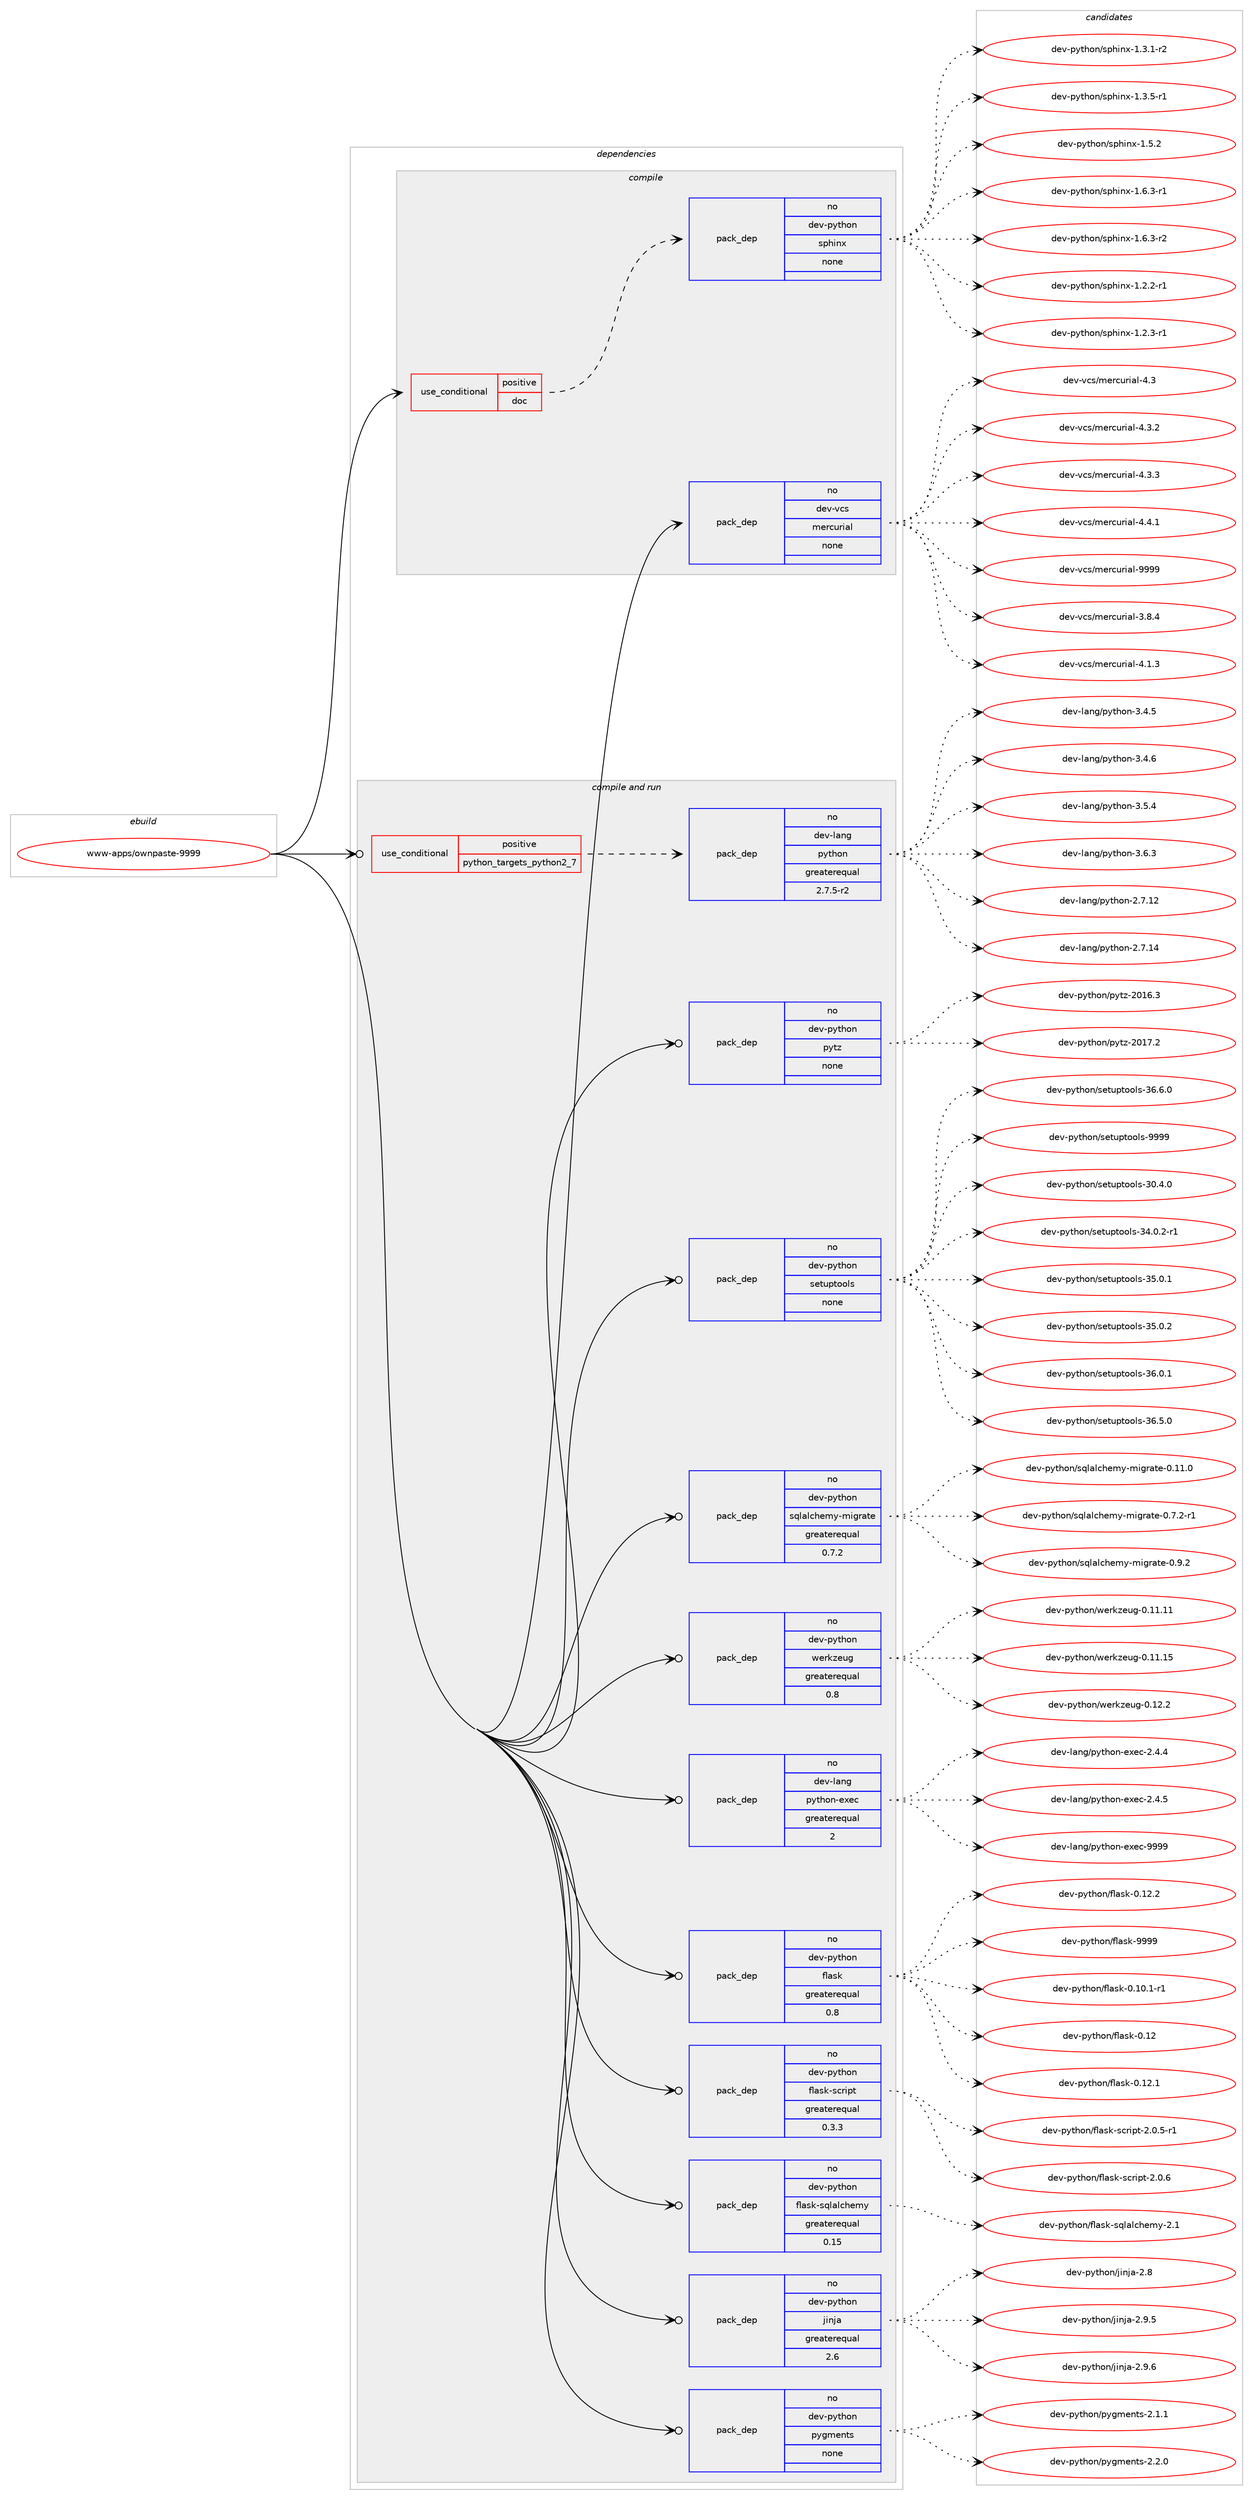 digraph prolog {

# *************
# Graph options
# *************

newrank=true;
concentrate=true;
compound=true;
graph [rankdir=LR,fontname=Helvetica,fontsize=10,ranksep=1.5];#, ranksep=2.5, nodesep=0.2];
edge  [arrowhead=vee];
node  [fontname=Helvetica,fontsize=10];

# **********
# The ebuild
# **********

subgraph cluster_leftcol {
color=gray;
rank=same;
label=<<i>ebuild</i>>;
id [label="www-apps/ownpaste-9999", color=red, width=4, href="../www-apps/ownpaste-9999.svg"];
}

# ****************
# The dependencies
# ****************

subgraph cluster_midcol {
color=gray;
label=<<i>dependencies</i>>;
subgraph cluster_compile {
fillcolor="#eeeeee";
style=filled;
label=<<i>compile</i>>;
subgraph cond119568 {
dependency501712 [label=<<TABLE BORDER="0" CELLBORDER="1" CELLSPACING="0" CELLPADDING="4"><TR><TD ROWSPAN="3" CELLPADDING="10">use_conditional</TD></TR><TR><TD>positive</TD></TR><TR><TD>doc</TD></TR></TABLE>>, shape=none, color=red];
subgraph pack372970 {
dependency501713 [label=<<TABLE BORDER="0" CELLBORDER="1" CELLSPACING="0" CELLPADDING="4" WIDTH="220"><TR><TD ROWSPAN="6" CELLPADDING="30">pack_dep</TD></TR><TR><TD WIDTH="110">no</TD></TR><TR><TD>dev-python</TD></TR><TR><TD>sphinx</TD></TR><TR><TD>none</TD></TR><TR><TD></TD></TR></TABLE>>, shape=none, color=blue];
}
dependency501712:e -> dependency501713:w [weight=20,style="dashed",arrowhead="vee"];
}
id:e -> dependency501712:w [weight=20,style="solid",arrowhead="vee"];
subgraph pack372971 {
dependency501714 [label=<<TABLE BORDER="0" CELLBORDER="1" CELLSPACING="0" CELLPADDING="4" WIDTH="220"><TR><TD ROWSPAN="6" CELLPADDING="30">pack_dep</TD></TR><TR><TD WIDTH="110">no</TD></TR><TR><TD>dev-vcs</TD></TR><TR><TD>mercurial</TD></TR><TR><TD>none</TD></TR><TR><TD></TD></TR></TABLE>>, shape=none, color=blue];
}
id:e -> dependency501714:w [weight=20,style="solid",arrowhead="vee"];
}
subgraph cluster_compileandrun {
fillcolor="#eeeeee";
style=filled;
label=<<i>compile and run</i>>;
subgraph cond119569 {
dependency501715 [label=<<TABLE BORDER="0" CELLBORDER="1" CELLSPACING="0" CELLPADDING="4"><TR><TD ROWSPAN="3" CELLPADDING="10">use_conditional</TD></TR><TR><TD>positive</TD></TR><TR><TD>python_targets_python2_7</TD></TR></TABLE>>, shape=none, color=red];
subgraph pack372972 {
dependency501716 [label=<<TABLE BORDER="0" CELLBORDER="1" CELLSPACING="0" CELLPADDING="4" WIDTH="220"><TR><TD ROWSPAN="6" CELLPADDING="30">pack_dep</TD></TR><TR><TD WIDTH="110">no</TD></TR><TR><TD>dev-lang</TD></TR><TR><TD>python</TD></TR><TR><TD>greaterequal</TD></TR><TR><TD>2.7.5-r2</TD></TR></TABLE>>, shape=none, color=blue];
}
dependency501715:e -> dependency501716:w [weight=20,style="dashed",arrowhead="vee"];
}
id:e -> dependency501715:w [weight=20,style="solid",arrowhead="odotvee"];
subgraph pack372973 {
dependency501717 [label=<<TABLE BORDER="0" CELLBORDER="1" CELLSPACING="0" CELLPADDING="4" WIDTH="220"><TR><TD ROWSPAN="6" CELLPADDING="30">pack_dep</TD></TR><TR><TD WIDTH="110">no</TD></TR><TR><TD>dev-lang</TD></TR><TR><TD>python-exec</TD></TR><TR><TD>greaterequal</TD></TR><TR><TD>2</TD></TR></TABLE>>, shape=none, color=blue];
}
id:e -> dependency501717:w [weight=20,style="solid",arrowhead="odotvee"];
subgraph pack372974 {
dependency501718 [label=<<TABLE BORDER="0" CELLBORDER="1" CELLSPACING="0" CELLPADDING="4" WIDTH="220"><TR><TD ROWSPAN="6" CELLPADDING="30">pack_dep</TD></TR><TR><TD WIDTH="110">no</TD></TR><TR><TD>dev-python</TD></TR><TR><TD>flask</TD></TR><TR><TD>greaterequal</TD></TR><TR><TD>0.8</TD></TR></TABLE>>, shape=none, color=blue];
}
id:e -> dependency501718:w [weight=20,style="solid",arrowhead="odotvee"];
subgraph pack372975 {
dependency501719 [label=<<TABLE BORDER="0" CELLBORDER="1" CELLSPACING="0" CELLPADDING="4" WIDTH="220"><TR><TD ROWSPAN="6" CELLPADDING="30">pack_dep</TD></TR><TR><TD WIDTH="110">no</TD></TR><TR><TD>dev-python</TD></TR><TR><TD>flask-script</TD></TR><TR><TD>greaterequal</TD></TR><TR><TD>0.3.3</TD></TR></TABLE>>, shape=none, color=blue];
}
id:e -> dependency501719:w [weight=20,style="solid",arrowhead="odotvee"];
subgraph pack372976 {
dependency501720 [label=<<TABLE BORDER="0" CELLBORDER="1" CELLSPACING="0" CELLPADDING="4" WIDTH="220"><TR><TD ROWSPAN="6" CELLPADDING="30">pack_dep</TD></TR><TR><TD WIDTH="110">no</TD></TR><TR><TD>dev-python</TD></TR><TR><TD>flask-sqlalchemy</TD></TR><TR><TD>greaterequal</TD></TR><TR><TD>0.15</TD></TR></TABLE>>, shape=none, color=blue];
}
id:e -> dependency501720:w [weight=20,style="solid",arrowhead="odotvee"];
subgraph pack372977 {
dependency501721 [label=<<TABLE BORDER="0" CELLBORDER="1" CELLSPACING="0" CELLPADDING="4" WIDTH="220"><TR><TD ROWSPAN="6" CELLPADDING="30">pack_dep</TD></TR><TR><TD WIDTH="110">no</TD></TR><TR><TD>dev-python</TD></TR><TR><TD>jinja</TD></TR><TR><TD>greaterequal</TD></TR><TR><TD>2.6</TD></TR></TABLE>>, shape=none, color=blue];
}
id:e -> dependency501721:w [weight=20,style="solid",arrowhead="odotvee"];
subgraph pack372978 {
dependency501722 [label=<<TABLE BORDER="0" CELLBORDER="1" CELLSPACING="0" CELLPADDING="4" WIDTH="220"><TR><TD ROWSPAN="6" CELLPADDING="30">pack_dep</TD></TR><TR><TD WIDTH="110">no</TD></TR><TR><TD>dev-python</TD></TR><TR><TD>pygments</TD></TR><TR><TD>none</TD></TR><TR><TD></TD></TR></TABLE>>, shape=none, color=blue];
}
id:e -> dependency501722:w [weight=20,style="solid",arrowhead="odotvee"];
subgraph pack372979 {
dependency501723 [label=<<TABLE BORDER="0" CELLBORDER="1" CELLSPACING="0" CELLPADDING="4" WIDTH="220"><TR><TD ROWSPAN="6" CELLPADDING="30">pack_dep</TD></TR><TR><TD WIDTH="110">no</TD></TR><TR><TD>dev-python</TD></TR><TR><TD>pytz</TD></TR><TR><TD>none</TD></TR><TR><TD></TD></TR></TABLE>>, shape=none, color=blue];
}
id:e -> dependency501723:w [weight=20,style="solid",arrowhead="odotvee"];
subgraph pack372980 {
dependency501724 [label=<<TABLE BORDER="0" CELLBORDER="1" CELLSPACING="0" CELLPADDING="4" WIDTH="220"><TR><TD ROWSPAN="6" CELLPADDING="30">pack_dep</TD></TR><TR><TD WIDTH="110">no</TD></TR><TR><TD>dev-python</TD></TR><TR><TD>setuptools</TD></TR><TR><TD>none</TD></TR><TR><TD></TD></TR></TABLE>>, shape=none, color=blue];
}
id:e -> dependency501724:w [weight=20,style="solid",arrowhead="odotvee"];
subgraph pack372981 {
dependency501725 [label=<<TABLE BORDER="0" CELLBORDER="1" CELLSPACING="0" CELLPADDING="4" WIDTH="220"><TR><TD ROWSPAN="6" CELLPADDING="30">pack_dep</TD></TR><TR><TD WIDTH="110">no</TD></TR><TR><TD>dev-python</TD></TR><TR><TD>sqlalchemy-migrate</TD></TR><TR><TD>greaterequal</TD></TR><TR><TD>0.7.2</TD></TR></TABLE>>, shape=none, color=blue];
}
id:e -> dependency501725:w [weight=20,style="solid",arrowhead="odotvee"];
subgraph pack372982 {
dependency501726 [label=<<TABLE BORDER="0" CELLBORDER="1" CELLSPACING="0" CELLPADDING="4" WIDTH="220"><TR><TD ROWSPAN="6" CELLPADDING="30">pack_dep</TD></TR><TR><TD WIDTH="110">no</TD></TR><TR><TD>dev-python</TD></TR><TR><TD>werkzeug</TD></TR><TR><TD>greaterequal</TD></TR><TR><TD>0.8</TD></TR></TABLE>>, shape=none, color=blue];
}
id:e -> dependency501726:w [weight=20,style="solid",arrowhead="odotvee"];
}
subgraph cluster_run {
fillcolor="#eeeeee";
style=filled;
label=<<i>run</i>>;
}
}

# **************
# The candidates
# **************

subgraph cluster_choices {
rank=same;
color=gray;
label=<<i>candidates</i>>;

subgraph choice372970 {
color=black;
nodesep=1;
choice10010111845112121116104111110471151121041051101204549465046504511449 [label="dev-python/sphinx-1.2.2-r1", color=red, width=4,href="../dev-python/sphinx-1.2.2-r1.svg"];
choice10010111845112121116104111110471151121041051101204549465046514511449 [label="dev-python/sphinx-1.2.3-r1", color=red, width=4,href="../dev-python/sphinx-1.2.3-r1.svg"];
choice10010111845112121116104111110471151121041051101204549465146494511450 [label="dev-python/sphinx-1.3.1-r2", color=red, width=4,href="../dev-python/sphinx-1.3.1-r2.svg"];
choice10010111845112121116104111110471151121041051101204549465146534511449 [label="dev-python/sphinx-1.3.5-r1", color=red, width=4,href="../dev-python/sphinx-1.3.5-r1.svg"];
choice1001011184511212111610411111047115112104105110120454946534650 [label="dev-python/sphinx-1.5.2", color=red, width=4,href="../dev-python/sphinx-1.5.2.svg"];
choice10010111845112121116104111110471151121041051101204549465446514511449 [label="dev-python/sphinx-1.6.3-r1", color=red, width=4,href="../dev-python/sphinx-1.6.3-r1.svg"];
choice10010111845112121116104111110471151121041051101204549465446514511450 [label="dev-python/sphinx-1.6.3-r2", color=red, width=4,href="../dev-python/sphinx-1.6.3-r2.svg"];
dependency501713:e -> choice10010111845112121116104111110471151121041051101204549465046504511449:w [style=dotted,weight="100"];
dependency501713:e -> choice10010111845112121116104111110471151121041051101204549465046514511449:w [style=dotted,weight="100"];
dependency501713:e -> choice10010111845112121116104111110471151121041051101204549465146494511450:w [style=dotted,weight="100"];
dependency501713:e -> choice10010111845112121116104111110471151121041051101204549465146534511449:w [style=dotted,weight="100"];
dependency501713:e -> choice1001011184511212111610411111047115112104105110120454946534650:w [style=dotted,weight="100"];
dependency501713:e -> choice10010111845112121116104111110471151121041051101204549465446514511449:w [style=dotted,weight="100"];
dependency501713:e -> choice10010111845112121116104111110471151121041051101204549465446514511450:w [style=dotted,weight="100"];
}
subgraph choice372971 {
color=black;
nodesep=1;
choice1001011184511899115471091011149911711410597108455146564652 [label="dev-vcs/mercurial-3.8.4", color=red, width=4,href="../dev-vcs/mercurial-3.8.4.svg"];
choice1001011184511899115471091011149911711410597108455246494651 [label="dev-vcs/mercurial-4.1.3", color=red, width=4,href="../dev-vcs/mercurial-4.1.3.svg"];
choice100101118451189911547109101114991171141059710845524651 [label="dev-vcs/mercurial-4.3", color=red, width=4,href="../dev-vcs/mercurial-4.3.svg"];
choice1001011184511899115471091011149911711410597108455246514650 [label="dev-vcs/mercurial-4.3.2", color=red, width=4,href="../dev-vcs/mercurial-4.3.2.svg"];
choice1001011184511899115471091011149911711410597108455246514651 [label="dev-vcs/mercurial-4.3.3", color=red, width=4,href="../dev-vcs/mercurial-4.3.3.svg"];
choice1001011184511899115471091011149911711410597108455246524649 [label="dev-vcs/mercurial-4.4.1", color=red, width=4,href="../dev-vcs/mercurial-4.4.1.svg"];
choice10010111845118991154710910111499117114105971084557575757 [label="dev-vcs/mercurial-9999", color=red, width=4,href="../dev-vcs/mercurial-9999.svg"];
dependency501714:e -> choice1001011184511899115471091011149911711410597108455146564652:w [style=dotted,weight="100"];
dependency501714:e -> choice1001011184511899115471091011149911711410597108455246494651:w [style=dotted,weight="100"];
dependency501714:e -> choice100101118451189911547109101114991171141059710845524651:w [style=dotted,weight="100"];
dependency501714:e -> choice1001011184511899115471091011149911711410597108455246514650:w [style=dotted,weight="100"];
dependency501714:e -> choice1001011184511899115471091011149911711410597108455246514651:w [style=dotted,weight="100"];
dependency501714:e -> choice1001011184511899115471091011149911711410597108455246524649:w [style=dotted,weight="100"];
dependency501714:e -> choice10010111845118991154710910111499117114105971084557575757:w [style=dotted,weight="100"];
}
subgraph choice372972 {
color=black;
nodesep=1;
choice10010111845108971101034711212111610411111045504655464950 [label="dev-lang/python-2.7.12", color=red, width=4,href="../dev-lang/python-2.7.12.svg"];
choice10010111845108971101034711212111610411111045504655464952 [label="dev-lang/python-2.7.14", color=red, width=4,href="../dev-lang/python-2.7.14.svg"];
choice100101118451089711010347112121116104111110455146524653 [label="dev-lang/python-3.4.5", color=red, width=4,href="../dev-lang/python-3.4.5.svg"];
choice100101118451089711010347112121116104111110455146524654 [label="dev-lang/python-3.4.6", color=red, width=4,href="../dev-lang/python-3.4.6.svg"];
choice100101118451089711010347112121116104111110455146534652 [label="dev-lang/python-3.5.4", color=red, width=4,href="../dev-lang/python-3.5.4.svg"];
choice100101118451089711010347112121116104111110455146544651 [label="dev-lang/python-3.6.3", color=red, width=4,href="../dev-lang/python-3.6.3.svg"];
dependency501716:e -> choice10010111845108971101034711212111610411111045504655464950:w [style=dotted,weight="100"];
dependency501716:e -> choice10010111845108971101034711212111610411111045504655464952:w [style=dotted,weight="100"];
dependency501716:e -> choice100101118451089711010347112121116104111110455146524653:w [style=dotted,weight="100"];
dependency501716:e -> choice100101118451089711010347112121116104111110455146524654:w [style=dotted,weight="100"];
dependency501716:e -> choice100101118451089711010347112121116104111110455146534652:w [style=dotted,weight="100"];
dependency501716:e -> choice100101118451089711010347112121116104111110455146544651:w [style=dotted,weight="100"];
}
subgraph choice372973 {
color=black;
nodesep=1;
choice1001011184510897110103471121211161041111104510112010199455046524652 [label="dev-lang/python-exec-2.4.4", color=red, width=4,href="../dev-lang/python-exec-2.4.4.svg"];
choice1001011184510897110103471121211161041111104510112010199455046524653 [label="dev-lang/python-exec-2.4.5", color=red, width=4,href="../dev-lang/python-exec-2.4.5.svg"];
choice10010111845108971101034711212111610411111045101120101994557575757 [label="dev-lang/python-exec-9999", color=red, width=4,href="../dev-lang/python-exec-9999.svg"];
dependency501717:e -> choice1001011184510897110103471121211161041111104510112010199455046524652:w [style=dotted,weight="100"];
dependency501717:e -> choice1001011184510897110103471121211161041111104510112010199455046524653:w [style=dotted,weight="100"];
dependency501717:e -> choice10010111845108971101034711212111610411111045101120101994557575757:w [style=dotted,weight="100"];
}
subgraph choice372974 {
color=black;
nodesep=1;
choice100101118451121211161041111104710210897115107454846494846494511449 [label="dev-python/flask-0.10.1-r1", color=red, width=4,href="../dev-python/flask-0.10.1-r1.svg"];
choice1001011184511212111610411111047102108971151074548464950 [label="dev-python/flask-0.12", color=red, width=4,href="../dev-python/flask-0.12.svg"];
choice10010111845112121116104111110471021089711510745484649504649 [label="dev-python/flask-0.12.1", color=red, width=4,href="../dev-python/flask-0.12.1.svg"];
choice10010111845112121116104111110471021089711510745484649504650 [label="dev-python/flask-0.12.2", color=red, width=4,href="../dev-python/flask-0.12.2.svg"];
choice1001011184511212111610411111047102108971151074557575757 [label="dev-python/flask-9999", color=red, width=4,href="../dev-python/flask-9999.svg"];
dependency501718:e -> choice100101118451121211161041111104710210897115107454846494846494511449:w [style=dotted,weight="100"];
dependency501718:e -> choice1001011184511212111610411111047102108971151074548464950:w [style=dotted,weight="100"];
dependency501718:e -> choice10010111845112121116104111110471021089711510745484649504649:w [style=dotted,weight="100"];
dependency501718:e -> choice10010111845112121116104111110471021089711510745484649504650:w [style=dotted,weight="100"];
dependency501718:e -> choice1001011184511212111610411111047102108971151074557575757:w [style=dotted,weight="100"];
}
subgraph choice372975 {
color=black;
nodesep=1;
choice10010111845112121116104111110471021089711510745115991141051121164550464846534511449 [label="dev-python/flask-script-2.0.5-r1", color=red, width=4,href="../dev-python/flask-script-2.0.5-r1.svg"];
choice1001011184511212111610411111047102108971151074511599114105112116455046484654 [label="dev-python/flask-script-2.0.6", color=red, width=4,href="../dev-python/flask-script-2.0.6.svg"];
dependency501719:e -> choice10010111845112121116104111110471021089711510745115991141051121164550464846534511449:w [style=dotted,weight="100"];
dependency501719:e -> choice1001011184511212111610411111047102108971151074511599114105112116455046484654:w [style=dotted,weight="100"];
}
subgraph choice372976 {
color=black;
nodesep=1;
choice10010111845112121116104111110471021089711510745115113108971089910410110912145504649 [label="dev-python/flask-sqlalchemy-2.1", color=red, width=4,href="../dev-python/flask-sqlalchemy-2.1.svg"];
dependency501720:e -> choice10010111845112121116104111110471021089711510745115113108971089910410110912145504649:w [style=dotted,weight="100"];
}
subgraph choice372977 {
color=black;
nodesep=1;
choice10010111845112121116104111110471061051101069745504656 [label="dev-python/jinja-2.8", color=red, width=4,href="../dev-python/jinja-2.8.svg"];
choice100101118451121211161041111104710610511010697455046574653 [label="dev-python/jinja-2.9.5", color=red, width=4,href="../dev-python/jinja-2.9.5.svg"];
choice100101118451121211161041111104710610511010697455046574654 [label="dev-python/jinja-2.9.6", color=red, width=4,href="../dev-python/jinja-2.9.6.svg"];
dependency501721:e -> choice10010111845112121116104111110471061051101069745504656:w [style=dotted,weight="100"];
dependency501721:e -> choice100101118451121211161041111104710610511010697455046574653:w [style=dotted,weight="100"];
dependency501721:e -> choice100101118451121211161041111104710610511010697455046574654:w [style=dotted,weight="100"];
}
subgraph choice372978 {
color=black;
nodesep=1;
choice1001011184511212111610411111047112121103109101110116115455046494649 [label="dev-python/pygments-2.1.1", color=red, width=4,href="../dev-python/pygments-2.1.1.svg"];
choice1001011184511212111610411111047112121103109101110116115455046504648 [label="dev-python/pygments-2.2.0", color=red, width=4,href="../dev-python/pygments-2.2.0.svg"];
dependency501722:e -> choice1001011184511212111610411111047112121103109101110116115455046494649:w [style=dotted,weight="100"];
dependency501722:e -> choice1001011184511212111610411111047112121103109101110116115455046504648:w [style=dotted,weight="100"];
}
subgraph choice372979 {
color=black;
nodesep=1;
choice100101118451121211161041111104711212111612245504849544651 [label="dev-python/pytz-2016.3", color=red, width=4,href="../dev-python/pytz-2016.3.svg"];
choice100101118451121211161041111104711212111612245504849554650 [label="dev-python/pytz-2017.2", color=red, width=4,href="../dev-python/pytz-2017.2.svg"];
dependency501723:e -> choice100101118451121211161041111104711212111612245504849544651:w [style=dotted,weight="100"];
dependency501723:e -> choice100101118451121211161041111104711212111612245504849554650:w [style=dotted,weight="100"];
}
subgraph choice372980 {
color=black;
nodesep=1;
choice100101118451121211161041111104711510111611711211611111110811545514846524648 [label="dev-python/setuptools-30.4.0", color=red, width=4,href="../dev-python/setuptools-30.4.0.svg"];
choice1001011184511212111610411111047115101116117112116111111108115455152464846504511449 [label="dev-python/setuptools-34.0.2-r1", color=red, width=4,href="../dev-python/setuptools-34.0.2-r1.svg"];
choice100101118451121211161041111104711510111611711211611111110811545515346484649 [label="dev-python/setuptools-35.0.1", color=red, width=4,href="../dev-python/setuptools-35.0.1.svg"];
choice100101118451121211161041111104711510111611711211611111110811545515346484650 [label="dev-python/setuptools-35.0.2", color=red, width=4,href="../dev-python/setuptools-35.0.2.svg"];
choice100101118451121211161041111104711510111611711211611111110811545515446484649 [label="dev-python/setuptools-36.0.1", color=red, width=4,href="../dev-python/setuptools-36.0.1.svg"];
choice100101118451121211161041111104711510111611711211611111110811545515446534648 [label="dev-python/setuptools-36.5.0", color=red, width=4,href="../dev-python/setuptools-36.5.0.svg"];
choice100101118451121211161041111104711510111611711211611111110811545515446544648 [label="dev-python/setuptools-36.6.0", color=red, width=4,href="../dev-python/setuptools-36.6.0.svg"];
choice10010111845112121116104111110471151011161171121161111111081154557575757 [label="dev-python/setuptools-9999", color=red, width=4,href="../dev-python/setuptools-9999.svg"];
dependency501724:e -> choice100101118451121211161041111104711510111611711211611111110811545514846524648:w [style=dotted,weight="100"];
dependency501724:e -> choice1001011184511212111610411111047115101116117112116111111108115455152464846504511449:w [style=dotted,weight="100"];
dependency501724:e -> choice100101118451121211161041111104711510111611711211611111110811545515346484649:w [style=dotted,weight="100"];
dependency501724:e -> choice100101118451121211161041111104711510111611711211611111110811545515346484650:w [style=dotted,weight="100"];
dependency501724:e -> choice100101118451121211161041111104711510111611711211611111110811545515446484649:w [style=dotted,weight="100"];
dependency501724:e -> choice100101118451121211161041111104711510111611711211611111110811545515446534648:w [style=dotted,weight="100"];
dependency501724:e -> choice100101118451121211161041111104711510111611711211611111110811545515446544648:w [style=dotted,weight="100"];
dependency501724:e -> choice10010111845112121116104111110471151011161171121161111111081154557575757:w [style=dotted,weight="100"];
}
subgraph choice372981 {
color=black;
nodesep=1;
choice10010111845112121116104111110471151131089710899104101109121451091051031149711610145484649494648 [label="dev-python/sqlalchemy-migrate-0.11.0", color=red, width=4,href="../dev-python/sqlalchemy-migrate-0.11.0.svg"];
choice1001011184511212111610411111047115113108971089910410110912145109105103114971161014548465546504511449 [label="dev-python/sqlalchemy-migrate-0.7.2-r1", color=red, width=4,href="../dev-python/sqlalchemy-migrate-0.7.2-r1.svg"];
choice100101118451121211161041111104711511310897108991041011091214510910510311497116101454846574650 [label="dev-python/sqlalchemy-migrate-0.9.2", color=red, width=4,href="../dev-python/sqlalchemy-migrate-0.9.2.svg"];
dependency501725:e -> choice10010111845112121116104111110471151131089710899104101109121451091051031149711610145484649494648:w [style=dotted,weight="100"];
dependency501725:e -> choice1001011184511212111610411111047115113108971089910410110912145109105103114971161014548465546504511449:w [style=dotted,weight="100"];
dependency501725:e -> choice100101118451121211161041111104711511310897108991041011091214510910510311497116101454846574650:w [style=dotted,weight="100"];
}
subgraph choice372982 {
color=black;
nodesep=1;
choice10010111845112121116104111110471191011141071221011171034548464949464949 [label="dev-python/werkzeug-0.11.11", color=red, width=4,href="../dev-python/werkzeug-0.11.11.svg"];
choice10010111845112121116104111110471191011141071221011171034548464949464953 [label="dev-python/werkzeug-0.11.15", color=red, width=4,href="../dev-python/werkzeug-0.11.15.svg"];
choice100101118451121211161041111104711910111410712210111710345484649504650 [label="dev-python/werkzeug-0.12.2", color=red, width=4,href="../dev-python/werkzeug-0.12.2.svg"];
dependency501726:e -> choice10010111845112121116104111110471191011141071221011171034548464949464949:w [style=dotted,weight="100"];
dependency501726:e -> choice10010111845112121116104111110471191011141071221011171034548464949464953:w [style=dotted,weight="100"];
dependency501726:e -> choice100101118451121211161041111104711910111410712210111710345484649504650:w [style=dotted,weight="100"];
}
}

}
